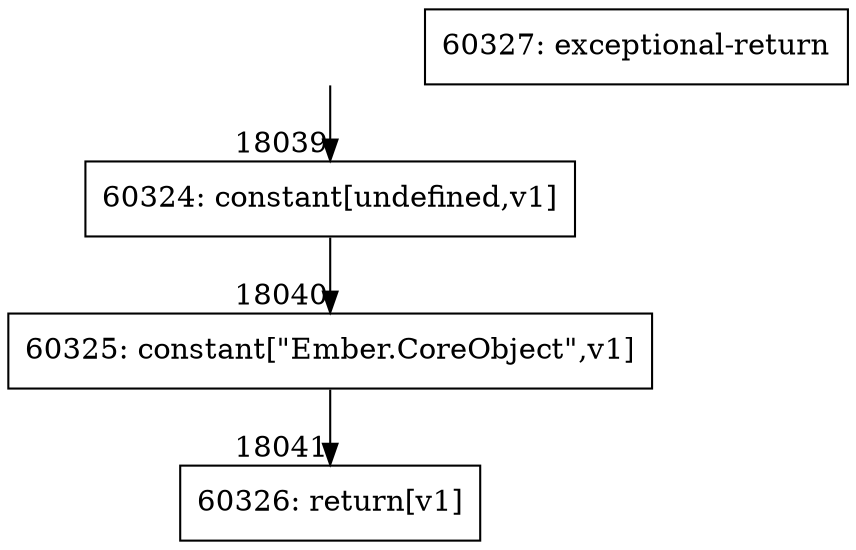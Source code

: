 digraph {
rankdir="TD"
BB_entry1550[shape=none,label=""];
BB_entry1550 -> BB18039 [tailport=s, headport=n, headlabel="    18039"]
BB18039 [shape=record label="{60324: constant[undefined,v1]}" ] 
BB18039 -> BB18040 [tailport=s, headport=n, headlabel="      18040"]
BB18040 [shape=record label="{60325: constant[\"Ember.CoreObject\",v1]}" ] 
BB18040 -> BB18041 [tailport=s, headport=n, headlabel="      18041"]
BB18041 [shape=record label="{60326: return[v1]}" ] 
BB18042 [shape=record label="{60327: exceptional-return}" ] 
//#$~ 33769
}
